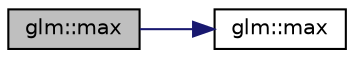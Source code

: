 digraph "glm::max"
{
  edge [fontname="Helvetica",fontsize="10",labelfontname="Helvetica",labelfontsize="10"];
  node [fontname="Helvetica",fontsize="10",shape=record];
  rankdir="LR";
  Node1 [label="glm::max",height=0.2,width=0.4,color="black", fillcolor="grey75", style="filled", fontcolor="black"];
  Node1 -> Node2 [color="midnightblue",fontsize="10",style="solid"];
  Node2 [label="glm::max",height=0.2,width=0.4,color="black", fillcolor="white", style="filled",URL="$group__gtx__extented__min__max.html#ga50cbe34b354aa247e7cf7a7f9d4d53e2"];
}
